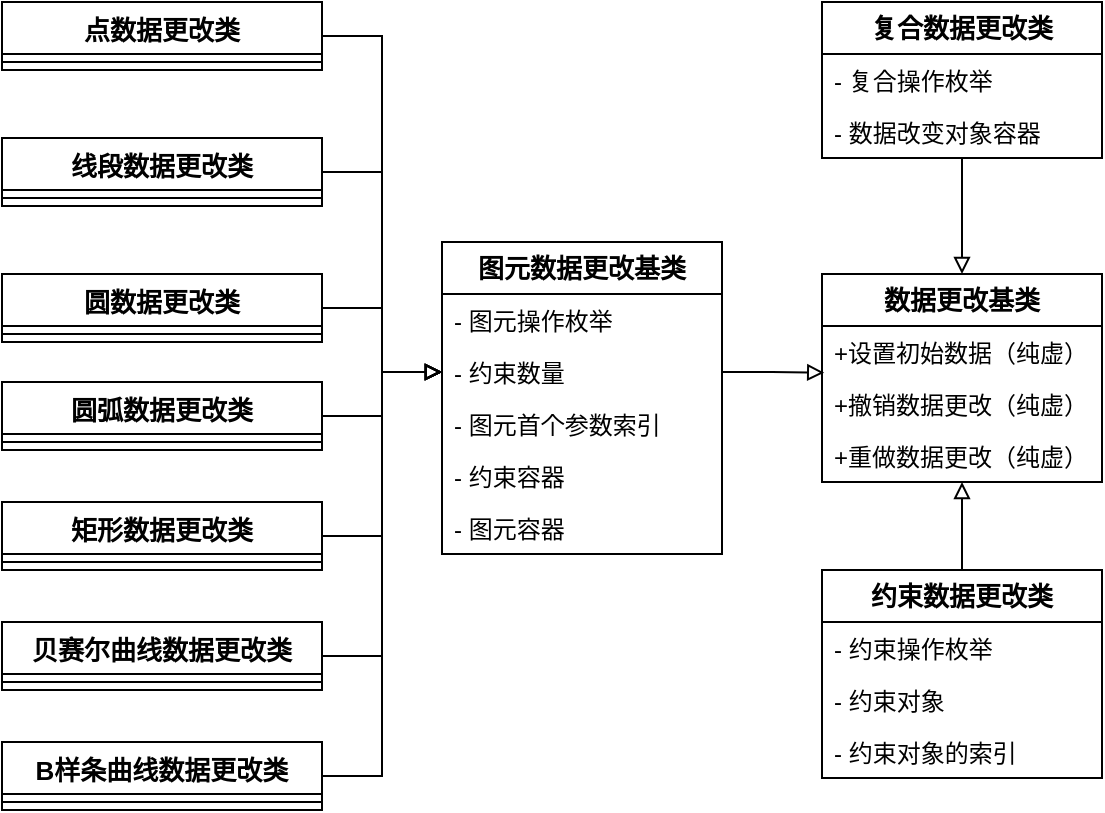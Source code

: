 <mxfile version="24.1.0" type="github">
  <diagram name="第 1 页" id="Fqi6sP_qPkS2GYrcbJYC">
    <mxGraphModel dx="1870" dy="1779" grid="1" gridSize="10" guides="1" tooltips="1" connect="1" arrows="1" fold="1" page="1" pageScale="1" pageWidth="827" pageHeight="1169" math="0" shadow="0">
      <root>
        <mxCell id="0" />
        <mxCell id="1" parent="0" />
        <mxCell id="gVb3ln8y50Pm5yR6Sm1Q-35" style="edgeStyle=orthogonalEdgeStyle;rounded=0;orthogonalLoop=1;jettySize=auto;html=1;entryX=0;entryY=0.5;entryDx=0;entryDy=0;endArrow=block;endFill=0;" edge="1" parent="1" source="kAZNtnE30JV9RJR9WPhK-5" target="gVb3ln8y50Pm5yR6Sm1Q-4">
          <mxGeometry relative="1" as="geometry" />
        </mxCell>
        <mxCell id="kAZNtnE30JV9RJR9WPhK-5" value="圆弧数据更改类" style="swimlane;fontStyle=1;align=center;verticalAlign=top;childLayout=stackLayout;horizontal=1;startSize=26;horizontalStack=0;resizeParent=1;resizeParentMax=0;resizeLast=0;collapsible=1;marginBottom=0;whiteSpace=wrap;html=1;fontSize=13;" parent="1" vertex="1">
          <mxGeometry x="-270" y="-50" width="160" height="34" as="geometry" />
        </mxCell>
        <mxCell id="kAZNtnE30JV9RJR9WPhK-6" value="" style="line;strokeWidth=1;fillColor=none;align=left;verticalAlign=middle;spacingTop=-1;spacingLeft=3;spacingRight=3;rotatable=0;labelPosition=right;points=[];portConstraint=eastwest;strokeColor=inherit;fontSize=13;" parent="kAZNtnE30JV9RJR9WPhK-5" vertex="1">
          <mxGeometry y="26" width="160" height="8" as="geometry" />
        </mxCell>
        <mxCell id="gVb3ln8y50Pm5yR6Sm1Q-36" style="edgeStyle=orthogonalEdgeStyle;rounded=0;orthogonalLoop=1;jettySize=auto;html=1;entryX=0;entryY=0.5;entryDx=0;entryDy=0;endArrow=block;endFill=0;" edge="1" parent="1" source="kAZNtnE30JV9RJR9WPhK-7" target="gVb3ln8y50Pm5yR6Sm1Q-4">
          <mxGeometry relative="1" as="geometry">
            <Array as="points">
              <mxPoint x="-80" y="27" />
              <mxPoint x="-80" y="-55" />
            </Array>
          </mxGeometry>
        </mxCell>
        <mxCell id="kAZNtnE30JV9RJR9WPhK-7" value="矩形数据更改类" style="swimlane;fontStyle=1;align=center;verticalAlign=top;childLayout=stackLayout;horizontal=1;startSize=26;horizontalStack=0;resizeParent=1;resizeParentMax=0;resizeLast=0;collapsible=1;marginBottom=0;whiteSpace=wrap;html=1;fontSize=13;" parent="1" vertex="1">
          <mxGeometry x="-270" y="10" width="160" height="34" as="geometry" />
        </mxCell>
        <mxCell id="kAZNtnE30JV9RJR9WPhK-8" value="" style="line;strokeWidth=1;fillColor=none;align=left;verticalAlign=middle;spacingTop=-1;spacingLeft=3;spacingRight=3;rotatable=0;labelPosition=right;points=[];portConstraint=eastwest;strokeColor=inherit;fontSize=13;" parent="kAZNtnE30JV9RJR9WPhK-7" vertex="1">
          <mxGeometry y="26" width="160" height="8" as="geometry" />
        </mxCell>
        <mxCell id="gVb3ln8y50Pm5yR6Sm1Q-37" style="edgeStyle=orthogonalEdgeStyle;rounded=0;orthogonalLoop=1;jettySize=auto;html=1;entryX=0;entryY=0.5;entryDx=0;entryDy=0;endArrow=block;endFill=0;" edge="1" parent="1" source="kAZNtnE30JV9RJR9WPhK-9" target="gVb3ln8y50Pm5yR6Sm1Q-4">
          <mxGeometry relative="1" as="geometry">
            <Array as="points">
              <mxPoint x="-80" y="87" />
              <mxPoint x="-80" y="-55" />
            </Array>
          </mxGeometry>
        </mxCell>
        <mxCell id="kAZNtnE30JV9RJR9WPhK-9" value="贝赛尔曲线数据更改类" style="swimlane;fontStyle=1;align=center;verticalAlign=top;childLayout=stackLayout;horizontal=1;startSize=26;horizontalStack=0;resizeParent=1;resizeParentMax=0;resizeLast=0;collapsible=1;marginBottom=0;whiteSpace=wrap;html=1;fontSize=13;" parent="1" vertex="1">
          <mxGeometry x="-270" y="70" width="160" height="34" as="geometry" />
        </mxCell>
        <mxCell id="kAZNtnE30JV9RJR9WPhK-10" value="" style="line;strokeWidth=1;fillColor=none;align=left;verticalAlign=middle;spacingTop=-1;spacingLeft=3;spacingRight=3;rotatable=0;labelPosition=right;points=[];portConstraint=eastwest;strokeColor=inherit;fontSize=13;" parent="kAZNtnE30JV9RJR9WPhK-9" vertex="1">
          <mxGeometry y="26" width="160" height="8" as="geometry" />
        </mxCell>
        <mxCell id="gVb3ln8y50Pm5yR6Sm1Q-33" style="edgeStyle=orthogonalEdgeStyle;rounded=0;orthogonalLoop=1;jettySize=auto;html=1;entryX=0;entryY=0.5;entryDx=0;entryDy=0;endArrow=block;endFill=0;" edge="1" parent="1" source="kAZNtnE30JV9RJR9WPhK-18" target="gVb3ln8y50Pm5yR6Sm1Q-4">
          <mxGeometry relative="1" as="geometry">
            <Array as="points">
              <mxPoint x="-80" y="-155" />
              <mxPoint x="-80" y="-55" />
            </Array>
          </mxGeometry>
        </mxCell>
        <mxCell id="kAZNtnE30JV9RJR9WPhK-18" value="线段数据更改类" style="swimlane;fontStyle=1;align=center;verticalAlign=top;childLayout=stackLayout;horizontal=1;startSize=26;horizontalStack=0;resizeParent=1;resizeParentMax=0;resizeLast=0;collapsible=1;marginBottom=0;whiteSpace=wrap;html=1;fontSize=13;" parent="1" vertex="1">
          <mxGeometry x="-270" y="-172" width="160" height="34" as="geometry" />
        </mxCell>
        <mxCell id="kAZNtnE30JV9RJR9WPhK-19" value="" style="line;strokeWidth=1;fillColor=none;align=left;verticalAlign=middle;spacingTop=-1;spacingLeft=3;spacingRight=3;rotatable=0;labelPosition=right;points=[];portConstraint=eastwest;strokeColor=inherit;fontSize=13;" parent="kAZNtnE30JV9RJR9WPhK-18" vertex="1">
          <mxGeometry y="26" width="160" height="8" as="geometry" />
        </mxCell>
        <mxCell id="gVb3ln8y50Pm5yR6Sm1Q-32" style="edgeStyle=orthogonalEdgeStyle;rounded=0;orthogonalLoop=1;jettySize=auto;html=1;entryX=0;entryY=0.5;entryDx=0;entryDy=0;endArrow=block;endFill=0;" edge="1" parent="1" source="kAZNtnE30JV9RJR9WPhK-20" target="gVb3ln8y50Pm5yR6Sm1Q-4">
          <mxGeometry relative="1" as="geometry">
            <Array as="points">
              <mxPoint x="-80" y="-223" />
              <mxPoint x="-80" y="-55" />
            </Array>
          </mxGeometry>
        </mxCell>
        <mxCell id="kAZNtnE30JV9RJR9WPhK-20" value="点数据更改类" style="swimlane;fontStyle=1;align=center;verticalAlign=top;childLayout=stackLayout;horizontal=1;startSize=26;horizontalStack=0;resizeParent=1;resizeParentMax=0;resizeLast=0;collapsible=1;marginBottom=0;whiteSpace=wrap;html=1;fontSize=13;" parent="1" vertex="1">
          <mxGeometry x="-270" y="-240" width="160" height="34" as="geometry" />
        </mxCell>
        <mxCell id="kAZNtnE30JV9RJR9WPhK-21" value="" style="line;strokeWidth=1;fillColor=none;align=left;verticalAlign=middle;spacingTop=-1;spacingLeft=3;spacingRight=3;rotatable=0;labelPosition=right;points=[];portConstraint=eastwest;strokeColor=inherit;fontSize=13;" parent="kAZNtnE30JV9RJR9WPhK-20" vertex="1">
          <mxGeometry y="26" width="160" height="8" as="geometry" />
        </mxCell>
        <mxCell id="gVb3ln8y50Pm5yR6Sm1Q-38" style="edgeStyle=orthogonalEdgeStyle;rounded=0;orthogonalLoop=1;jettySize=auto;html=1;entryX=0;entryY=0.5;entryDx=0;entryDy=0;endArrow=block;endFill=0;" edge="1" parent="1" source="kAZNtnE30JV9RJR9WPhK-22" target="gVb3ln8y50Pm5yR6Sm1Q-4">
          <mxGeometry relative="1" as="geometry">
            <Array as="points">
              <mxPoint x="-80" y="147" />
              <mxPoint x="-80" y="-55" />
            </Array>
          </mxGeometry>
        </mxCell>
        <mxCell id="kAZNtnE30JV9RJR9WPhK-22" value="B样条曲线数据更改类" style="swimlane;fontStyle=1;align=center;verticalAlign=top;childLayout=stackLayout;horizontal=1;startSize=26;horizontalStack=0;resizeParent=1;resizeParentMax=0;resizeLast=0;collapsible=1;marginBottom=0;whiteSpace=wrap;html=1;fontSize=13;" parent="1" vertex="1">
          <mxGeometry x="-270" y="130" width="160" height="34" as="geometry" />
        </mxCell>
        <mxCell id="kAZNtnE30JV9RJR9WPhK-23" value="" style="line;strokeWidth=1;fillColor=none;align=left;verticalAlign=middle;spacingTop=-1;spacingLeft=3;spacingRight=3;rotatable=0;labelPosition=right;points=[];portConstraint=eastwest;strokeColor=inherit;fontSize=13;" parent="kAZNtnE30JV9RJR9WPhK-22" vertex="1">
          <mxGeometry y="26" width="160" height="8" as="geometry" />
        </mxCell>
        <mxCell id="gVb3ln8y50Pm5yR6Sm1Q-34" style="edgeStyle=orthogonalEdgeStyle;rounded=0;orthogonalLoop=1;jettySize=auto;html=1;entryX=0;entryY=0.5;entryDx=0;entryDy=0;endArrow=block;endFill=0;" edge="1" parent="1" source="kAZNtnE30JV9RJR9WPhK-24" target="gVb3ln8y50Pm5yR6Sm1Q-4">
          <mxGeometry relative="1" as="geometry">
            <Array as="points">
              <mxPoint x="-80" y="-87" />
              <mxPoint x="-80" y="-55" />
            </Array>
          </mxGeometry>
        </mxCell>
        <mxCell id="kAZNtnE30JV9RJR9WPhK-24" value="圆数据更改类" style="swimlane;fontStyle=1;align=center;verticalAlign=top;childLayout=stackLayout;horizontal=1;startSize=26;horizontalStack=0;resizeParent=1;resizeParentMax=0;resizeLast=0;collapsible=1;marginBottom=0;whiteSpace=wrap;html=1;fontSize=13;" parent="1" vertex="1">
          <mxGeometry x="-270" y="-104" width="160" height="34" as="geometry" />
        </mxCell>
        <mxCell id="kAZNtnE30JV9RJR9WPhK-25" value="" style="line;strokeWidth=1;fillColor=none;align=left;verticalAlign=middle;spacingTop=-1;spacingLeft=3;spacingRight=3;rotatable=0;labelPosition=right;points=[];portConstraint=eastwest;strokeColor=inherit;fontSize=13;" parent="kAZNtnE30JV9RJR9WPhK-24" vertex="1">
          <mxGeometry y="26" width="160" height="8" as="geometry" />
        </mxCell>
        <mxCell id="gVb3ln8y50Pm5yR6Sm1Q-1" value="&lt;span style=&quot;font-size: 13px; font-weight: 700;&quot;&gt;图元数据更改基类&lt;/span&gt;" style="swimlane;fontStyle=0;childLayout=stackLayout;horizontal=1;startSize=26;fillColor=none;horizontalStack=0;resizeParent=1;resizeParentMax=0;resizeLast=0;collapsible=1;marginBottom=0;whiteSpace=wrap;html=1;" vertex="1" parent="1">
          <mxGeometry x="-50" y="-120" width="140" height="156" as="geometry" />
        </mxCell>
        <mxCell id="gVb3ln8y50Pm5yR6Sm1Q-3" value="- 图元操作枚举" style="text;strokeColor=none;fillColor=none;align=left;verticalAlign=top;spacingLeft=4;spacingRight=4;overflow=hidden;rotatable=0;points=[[0,0.5],[1,0.5]];portConstraint=eastwest;whiteSpace=wrap;html=1;" vertex="1" parent="gVb3ln8y50Pm5yR6Sm1Q-1">
          <mxGeometry y="26" width="140" height="26" as="geometry" />
        </mxCell>
        <mxCell id="gVb3ln8y50Pm5yR6Sm1Q-4" value="- 约束数量" style="text;strokeColor=none;fillColor=none;align=left;verticalAlign=top;spacingLeft=4;spacingRight=4;overflow=hidden;rotatable=0;points=[[0,0.5],[1,0.5]];portConstraint=eastwest;whiteSpace=wrap;html=1;" vertex="1" parent="gVb3ln8y50Pm5yR6Sm1Q-1">
          <mxGeometry y="52" width="140" height="26" as="geometry" />
        </mxCell>
        <mxCell id="gVb3ln8y50Pm5yR6Sm1Q-5" value="- 图元首个参数索引" style="text;strokeColor=none;fillColor=none;align=left;verticalAlign=top;spacingLeft=4;spacingRight=4;overflow=hidden;rotatable=0;points=[[0,0.5],[1,0.5]];portConstraint=eastwest;whiteSpace=wrap;html=1;" vertex="1" parent="gVb3ln8y50Pm5yR6Sm1Q-1">
          <mxGeometry y="78" width="140" height="26" as="geometry" />
        </mxCell>
        <mxCell id="gVb3ln8y50Pm5yR6Sm1Q-6" value="- 约束容器" style="text;strokeColor=none;fillColor=none;align=left;verticalAlign=top;spacingLeft=4;spacingRight=4;overflow=hidden;rotatable=0;points=[[0,0.5],[1,0.5]];portConstraint=eastwest;whiteSpace=wrap;html=1;" vertex="1" parent="gVb3ln8y50Pm5yR6Sm1Q-1">
          <mxGeometry y="104" width="140" height="26" as="geometry" />
        </mxCell>
        <mxCell id="gVb3ln8y50Pm5yR6Sm1Q-7" value="- 图元容器" style="text;strokeColor=none;fillColor=none;align=left;verticalAlign=top;spacingLeft=4;spacingRight=4;overflow=hidden;rotatable=0;points=[[0,0.5],[1,0.5]];portConstraint=eastwest;whiteSpace=wrap;html=1;" vertex="1" parent="gVb3ln8y50Pm5yR6Sm1Q-1">
          <mxGeometry y="130" width="140" height="26" as="geometry" />
        </mxCell>
        <mxCell id="gVb3ln8y50Pm5yR6Sm1Q-8" value="&lt;span style=&quot;font-size: 13px; font-weight: 700;&quot;&gt;约束数据更改类&lt;/span&gt;" style="swimlane;fontStyle=0;childLayout=stackLayout;horizontal=1;startSize=26;fillColor=none;horizontalStack=0;resizeParent=1;resizeParentMax=0;resizeLast=0;collapsible=1;marginBottom=0;whiteSpace=wrap;html=1;" vertex="1" parent="1">
          <mxGeometry x="140" y="44" width="140" height="104" as="geometry" />
        </mxCell>
        <mxCell id="gVb3ln8y50Pm5yR6Sm1Q-10" value="- 约束操作枚举" style="text;strokeColor=none;fillColor=none;align=left;verticalAlign=top;spacingLeft=4;spacingRight=4;overflow=hidden;rotatable=0;points=[[0,0.5],[1,0.5]];portConstraint=eastwest;whiteSpace=wrap;html=1;" vertex="1" parent="gVb3ln8y50Pm5yR6Sm1Q-8">
          <mxGeometry y="26" width="140" height="26" as="geometry" />
        </mxCell>
        <mxCell id="gVb3ln8y50Pm5yR6Sm1Q-11" value="- 约束对象" style="text;strokeColor=none;fillColor=none;align=left;verticalAlign=top;spacingLeft=4;spacingRight=4;overflow=hidden;rotatable=0;points=[[0,0.5],[1,0.5]];portConstraint=eastwest;whiteSpace=wrap;html=1;" vertex="1" parent="gVb3ln8y50Pm5yR6Sm1Q-8">
          <mxGeometry y="52" width="140" height="26" as="geometry" />
        </mxCell>
        <mxCell id="gVb3ln8y50Pm5yR6Sm1Q-13" value="- 约束对象的索引" style="text;strokeColor=none;fillColor=none;align=left;verticalAlign=top;spacingLeft=4;spacingRight=4;overflow=hidden;rotatable=0;points=[[0,0.5],[1,0.5]];portConstraint=eastwest;whiteSpace=wrap;html=1;" vertex="1" parent="gVb3ln8y50Pm5yR6Sm1Q-8">
          <mxGeometry y="78" width="140" height="26" as="geometry" />
        </mxCell>
        <mxCell id="gVb3ln8y50Pm5yR6Sm1Q-25" style="edgeStyle=orthogonalEdgeStyle;rounded=0;orthogonalLoop=1;jettySize=auto;html=1;endArrow=block;endFill=0;" edge="1" parent="1" source="gVb3ln8y50Pm5yR6Sm1Q-15" target="gVb3ln8y50Pm5yR6Sm1Q-19">
          <mxGeometry relative="1" as="geometry" />
        </mxCell>
        <mxCell id="gVb3ln8y50Pm5yR6Sm1Q-15" value="&lt;span style=&quot;font-size: 13px; font-weight: 700;&quot;&gt;复合数据更改类&lt;/span&gt;" style="swimlane;fontStyle=0;childLayout=stackLayout;horizontal=1;startSize=26;fillColor=none;horizontalStack=0;resizeParent=1;resizeParentMax=0;resizeLast=0;collapsible=1;marginBottom=0;whiteSpace=wrap;html=1;" vertex="1" parent="1">
          <mxGeometry x="140" y="-240" width="140" height="78" as="geometry" />
        </mxCell>
        <mxCell id="gVb3ln8y50Pm5yR6Sm1Q-16" value="- 复合操作枚举" style="text;strokeColor=none;fillColor=none;align=left;verticalAlign=top;spacingLeft=4;spacingRight=4;overflow=hidden;rotatable=0;points=[[0,0.5],[1,0.5]];portConstraint=eastwest;whiteSpace=wrap;html=1;" vertex="1" parent="gVb3ln8y50Pm5yR6Sm1Q-15">
          <mxGeometry y="26" width="140" height="26" as="geometry" />
        </mxCell>
        <mxCell id="gVb3ln8y50Pm5yR6Sm1Q-18" value="- 数据改变对象容器" style="text;strokeColor=none;fillColor=none;align=left;verticalAlign=top;spacingLeft=4;spacingRight=4;overflow=hidden;rotatable=0;points=[[0,0.5],[1,0.5]];portConstraint=eastwest;whiteSpace=wrap;html=1;" vertex="1" parent="gVb3ln8y50Pm5yR6Sm1Q-15">
          <mxGeometry y="52" width="140" height="26" as="geometry" />
        </mxCell>
        <mxCell id="gVb3ln8y50Pm5yR6Sm1Q-19" value="&lt;span style=&quot;font-size: 13px; font-weight: 700;&quot;&gt;数据更改基类&lt;/span&gt;" style="swimlane;fontStyle=0;childLayout=stackLayout;horizontal=1;startSize=26;fillColor=none;horizontalStack=0;resizeParent=1;resizeParentMax=0;resizeLast=0;collapsible=1;marginBottom=0;whiteSpace=wrap;html=1;" vertex="1" parent="1">
          <mxGeometry x="140" y="-104" width="140" height="104" as="geometry" />
        </mxCell>
        <mxCell id="gVb3ln8y50Pm5yR6Sm1Q-20" value="+设置初始数据（纯虚）" style="text;strokeColor=none;fillColor=none;align=left;verticalAlign=top;spacingLeft=4;spacingRight=4;overflow=hidden;rotatable=0;points=[[0,0.5],[1,0.5]];portConstraint=eastwest;whiteSpace=wrap;html=1;" vertex="1" parent="gVb3ln8y50Pm5yR6Sm1Q-19">
          <mxGeometry y="26" width="140" height="26" as="geometry" />
        </mxCell>
        <mxCell id="gVb3ln8y50Pm5yR6Sm1Q-21" value="+撤销数据更改（纯虚）" style="text;strokeColor=none;fillColor=none;align=left;verticalAlign=top;spacingLeft=4;spacingRight=4;overflow=hidden;rotatable=0;points=[[0,0.5],[1,0.5]];portConstraint=eastwest;whiteSpace=wrap;html=1;" vertex="1" parent="gVb3ln8y50Pm5yR6Sm1Q-19">
          <mxGeometry y="52" width="140" height="26" as="geometry" />
        </mxCell>
        <mxCell id="gVb3ln8y50Pm5yR6Sm1Q-22" value="+重做数据更改（纯虚）" style="text;strokeColor=none;fillColor=none;align=left;verticalAlign=top;spacingLeft=4;spacingRight=4;overflow=hidden;rotatable=0;points=[[0,0.5],[1,0.5]];portConstraint=eastwest;whiteSpace=wrap;html=1;" vertex="1" parent="gVb3ln8y50Pm5yR6Sm1Q-19">
          <mxGeometry y="78" width="140" height="26" as="geometry" />
        </mxCell>
        <mxCell id="gVb3ln8y50Pm5yR6Sm1Q-31" style="edgeStyle=orthogonalEdgeStyle;rounded=0;orthogonalLoop=1;jettySize=auto;html=1;entryX=0.008;entryY=0.898;entryDx=0;entryDy=0;entryPerimeter=0;endArrow=block;endFill=0;" edge="1" parent="1" source="gVb3ln8y50Pm5yR6Sm1Q-4" target="gVb3ln8y50Pm5yR6Sm1Q-20">
          <mxGeometry relative="1" as="geometry" />
        </mxCell>
        <mxCell id="gVb3ln8y50Pm5yR6Sm1Q-40" style="edgeStyle=orthogonalEdgeStyle;rounded=0;orthogonalLoop=1;jettySize=auto;html=1;entryX=0.5;entryY=1;entryDx=0;entryDy=0;entryPerimeter=0;endArrow=block;endFill=0;" edge="1" parent="1" source="gVb3ln8y50Pm5yR6Sm1Q-8" target="gVb3ln8y50Pm5yR6Sm1Q-22">
          <mxGeometry relative="1" as="geometry" />
        </mxCell>
      </root>
    </mxGraphModel>
  </diagram>
</mxfile>
